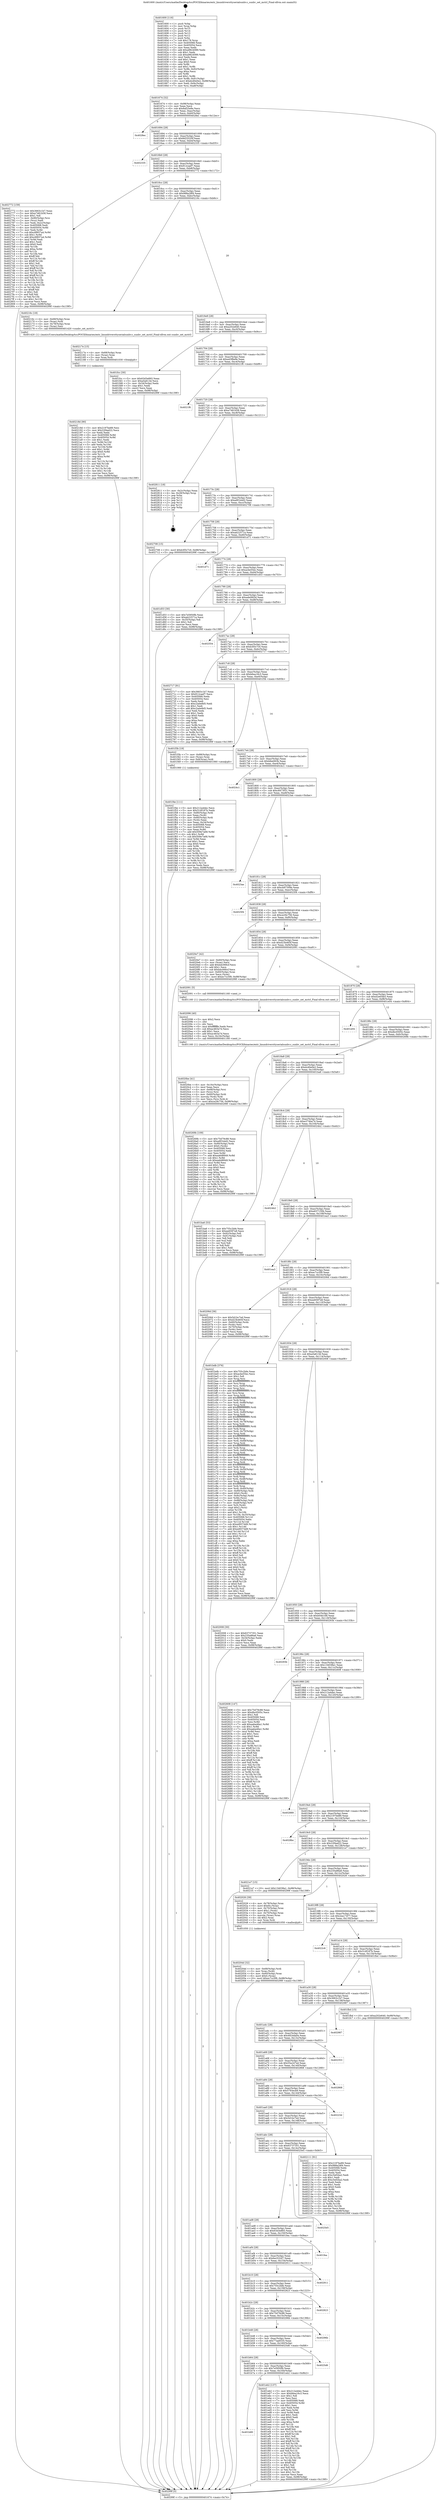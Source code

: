 digraph "0x401600" {
  label = "0x401600 (/mnt/c/Users/mathe/Desktop/tcc/POCII/binaries/extr_linuxdriversttyserialsunhv.c_sunhv_set_mctrl_Final-ollvm.out::main(0))"
  labelloc = "t"
  node[shape=record]

  Entry [label="",width=0.3,height=0.3,shape=circle,fillcolor=black,style=filled]
  "0x401674" [label="{
     0x401674 [32]\l
     | [instrs]\l
     &nbsp;&nbsp;0x401674 \<+6\>: mov -0x98(%rbp),%eax\l
     &nbsp;&nbsp;0x40167a \<+2\>: mov %eax,%ecx\l
     &nbsp;&nbsp;0x40167c \<+6\>: sub $0x8af25e8e,%ecx\l
     &nbsp;&nbsp;0x401682 \<+6\>: mov %eax,-0xac(%rbp)\l
     &nbsp;&nbsp;0x401688 \<+6\>: mov %ecx,-0xb0(%rbp)\l
     &nbsp;&nbsp;0x40168e \<+6\>: je 00000000004028ec \<main+0x12ec\>\l
  }"]
  "0x4028ec" [label="{
     0x4028ec\l
  }", style=dashed]
  "0x401694" [label="{
     0x401694 [28]\l
     | [instrs]\l
     &nbsp;&nbsp;0x401694 \<+5\>: jmp 0000000000401699 \<main+0x99\>\l
     &nbsp;&nbsp;0x401699 \<+6\>: mov -0xac(%rbp),%eax\l
     &nbsp;&nbsp;0x40169f \<+5\>: sub $0x8d25520f,%eax\l
     &nbsp;&nbsp;0x4016a4 \<+6\>: mov %eax,-0xb4(%rbp)\l
     &nbsp;&nbsp;0x4016aa \<+6\>: je 0000000000402335 \<main+0xd35\>\l
  }"]
  Exit [label="",width=0.3,height=0.3,shape=circle,fillcolor=black,style=filled,peripheries=2]
  "0x402335" [label="{
     0x402335\l
  }", style=dashed]
  "0x4016b0" [label="{
     0x4016b0 [28]\l
     | [instrs]\l
     &nbsp;&nbsp;0x4016b0 \<+5\>: jmp 00000000004016b5 \<main+0xb5\>\l
     &nbsp;&nbsp;0x4016b5 \<+6\>: mov -0xac(%rbp),%eax\l
     &nbsp;&nbsp;0x4016bb \<+5\>: sub $0x912caef7,%eax\l
     &nbsp;&nbsp;0x4016c0 \<+6\>: mov %eax,-0xb8(%rbp)\l
     &nbsp;&nbsp;0x4016c6 \<+6\>: je 0000000000402772 \<main+0x1172\>\l
  }"]
  "0x40218d" [label="{
     0x40218d [90]\l
     | [instrs]\l
     &nbsp;&nbsp;0x40218d \<+5\>: mov $0x2197be89,%esi\l
     &nbsp;&nbsp;0x402192 \<+5\>: mov $0x22f4ad22,%ecx\l
     &nbsp;&nbsp;0x402197 \<+2\>: xor %edx,%edx\l
     &nbsp;&nbsp;0x402199 \<+8\>: mov 0x405068,%r8d\l
     &nbsp;&nbsp;0x4021a1 \<+8\>: mov 0x405054,%r9d\l
     &nbsp;&nbsp;0x4021a9 \<+3\>: sub $0x1,%edx\l
     &nbsp;&nbsp;0x4021ac \<+3\>: mov %r8d,%r10d\l
     &nbsp;&nbsp;0x4021af \<+3\>: add %edx,%r10d\l
     &nbsp;&nbsp;0x4021b2 \<+4\>: imul %r10d,%r8d\l
     &nbsp;&nbsp;0x4021b6 \<+4\>: and $0x1,%r8d\l
     &nbsp;&nbsp;0x4021ba \<+4\>: cmp $0x0,%r8d\l
     &nbsp;&nbsp;0x4021be \<+4\>: sete %r11b\l
     &nbsp;&nbsp;0x4021c2 \<+4\>: cmp $0xa,%r9d\l
     &nbsp;&nbsp;0x4021c6 \<+3\>: setl %bl\l
     &nbsp;&nbsp;0x4021c9 \<+3\>: mov %r11b,%r14b\l
     &nbsp;&nbsp;0x4021cc \<+3\>: and %bl,%r14b\l
     &nbsp;&nbsp;0x4021cf \<+3\>: xor %bl,%r11b\l
     &nbsp;&nbsp;0x4021d2 \<+3\>: or %r11b,%r14b\l
     &nbsp;&nbsp;0x4021d5 \<+4\>: test $0x1,%r14b\l
     &nbsp;&nbsp;0x4021d9 \<+3\>: cmovne %ecx,%esi\l
     &nbsp;&nbsp;0x4021dc \<+6\>: mov %esi,-0x98(%rbp)\l
     &nbsp;&nbsp;0x4021e2 \<+5\>: jmp 000000000040299f \<main+0x139f\>\l
  }"]
  "0x402772" [label="{
     0x402772 [159]\l
     | [instrs]\l
     &nbsp;&nbsp;0x402772 \<+5\>: mov $0x3663c1b7,%eax\l
     &nbsp;&nbsp;0x402777 \<+5\>: mov $0xa7481b58,%ecx\l
     &nbsp;&nbsp;0x40277c \<+2\>: mov $0x1,%dl\l
     &nbsp;&nbsp;0x40277e \<+7\>: mov -0x90(%rbp),%rsi\l
     &nbsp;&nbsp;0x402785 \<+2\>: mov (%rsi),%edi\l
     &nbsp;&nbsp;0x402787 \<+3\>: mov %edi,-0x2c(%rbp)\l
     &nbsp;&nbsp;0x40278a \<+7\>: mov 0x405068,%edi\l
     &nbsp;&nbsp;0x402791 \<+8\>: mov 0x405054,%r8d\l
     &nbsp;&nbsp;0x402799 \<+3\>: mov %edi,%r9d\l
     &nbsp;&nbsp;0x40279c \<+7\>: sub $0xc6f657a4,%r9d\l
     &nbsp;&nbsp;0x4027a3 \<+4\>: sub $0x1,%r9d\l
     &nbsp;&nbsp;0x4027a7 \<+7\>: add $0xc6f657a4,%r9d\l
     &nbsp;&nbsp;0x4027ae \<+4\>: imul %r9d,%edi\l
     &nbsp;&nbsp;0x4027b2 \<+3\>: and $0x1,%edi\l
     &nbsp;&nbsp;0x4027b5 \<+3\>: cmp $0x0,%edi\l
     &nbsp;&nbsp;0x4027b8 \<+4\>: sete %r10b\l
     &nbsp;&nbsp;0x4027bc \<+4\>: cmp $0xa,%r8d\l
     &nbsp;&nbsp;0x4027c0 \<+4\>: setl %r11b\l
     &nbsp;&nbsp;0x4027c4 \<+3\>: mov %r10b,%bl\l
     &nbsp;&nbsp;0x4027c7 \<+3\>: xor $0xff,%bl\l
     &nbsp;&nbsp;0x4027ca \<+3\>: mov %r11b,%r14b\l
     &nbsp;&nbsp;0x4027cd \<+4\>: xor $0xff,%r14b\l
     &nbsp;&nbsp;0x4027d1 \<+3\>: xor $0x1,%dl\l
     &nbsp;&nbsp;0x4027d4 \<+3\>: mov %bl,%r15b\l
     &nbsp;&nbsp;0x4027d7 \<+4\>: and $0xff,%r15b\l
     &nbsp;&nbsp;0x4027db \<+3\>: and %dl,%r10b\l
     &nbsp;&nbsp;0x4027de \<+3\>: mov %r14b,%r12b\l
     &nbsp;&nbsp;0x4027e1 \<+4\>: and $0xff,%r12b\l
     &nbsp;&nbsp;0x4027e5 \<+3\>: and %dl,%r11b\l
     &nbsp;&nbsp;0x4027e8 \<+3\>: or %r10b,%r15b\l
     &nbsp;&nbsp;0x4027eb \<+3\>: or %r11b,%r12b\l
     &nbsp;&nbsp;0x4027ee \<+3\>: xor %r12b,%r15b\l
     &nbsp;&nbsp;0x4027f1 \<+3\>: or %r14b,%bl\l
     &nbsp;&nbsp;0x4027f4 \<+3\>: xor $0xff,%bl\l
     &nbsp;&nbsp;0x4027f7 \<+3\>: or $0x1,%dl\l
     &nbsp;&nbsp;0x4027fa \<+2\>: and %dl,%bl\l
     &nbsp;&nbsp;0x4027fc \<+3\>: or %bl,%r15b\l
     &nbsp;&nbsp;0x4027ff \<+4\>: test $0x1,%r15b\l
     &nbsp;&nbsp;0x402803 \<+3\>: cmovne %ecx,%eax\l
     &nbsp;&nbsp;0x402806 \<+6\>: mov %eax,-0x98(%rbp)\l
     &nbsp;&nbsp;0x40280c \<+5\>: jmp 000000000040299f \<main+0x139f\>\l
  }"]
  "0x4016cc" [label="{
     0x4016cc [28]\l
     | [instrs]\l
     &nbsp;&nbsp;0x4016cc \<+5\>: jmp 00000000004016d1 \<main+0xd1\>\l
     &nbsp;&nbsp;0x4016d1 \<+6\>: mov -0xac(%rbp),%eax\l
     &nbsp;&nbsp;0x4016d7 \<+5\>: sub $0x988a28f4,%eax\l
     &nbsp;&nbsp;0x4016dc \<+6\>: mov %eax,-0xbc(%rbp)\l
     &nbsp;&nbsp;0x4016e2 \<+6\>: je 000000000040216c \<main+0xb6c\>\l
  }"]
  "0x40217e" [label="{
     0x40217e [15]\l
     | [instrs]\l
     &nbsp;&nbsp;0x40217e \<+4\>: mov -0x68(%rbp),%rax\l
     &nbsp;&nbsp;0x402182 \<+3\>: mov (%rax),%rax\l
     &nbsp;&nbsp;0x402185 \<+3\>: mov %rax,%rdi\l
     &nbsp;&nbsp;0x402188 \<+5\>: call 0000000000401030 \<free@plt\>\l
     | [calls]\l
     &nbsp;&nbsp;0x401030 \{1\} (unknown)\l
  }"]
  "0x40216c" [label="{
     0x40216c [18]\l
     | [instrs]\l
     &nbsp;&nbsp;0x40216c \<+4\>: mov -0x68(%rbp),%rax\l
     &nbsp;&nbsp;0x402170 \<+3\>: mov (%rax),%rdi\l
     &nbsp;&nbsp;0x402173 \<+4\>: mov -0x78(%rbp),%rax\l
     &nbsp;&nbsp;0x402177 \<+2\>: mov (%rax),%esi\l
     &nbsp;&nbsp;0x402179 \<+5\>: call 0000000000401420 \<sunhv_set_mctrl\>\l
     | [calls]\l
     &nbsp;&nbsp;0x401420 \{1\} (/mnt/c/Users/mathe/Desktop/tcc/POCII/binaries/extr_linuxdriversttyserialsunhv.c_sunhv_set_mctrl_Final-ollvm.out::sunhv_set_mctrl)\l
  }"]
  "0x4016e8" [label="{
     0x4016e8 [28]\l
     | [instrs]\l
     &nbsp;&nbsp;0x4016e8 \<+5\>: jmp 00000000004016ed \<main+0xed\>\l
     &nbsp;&nbsp;0x4016ed \<+6\>: mov -0xac(%rbp),%eax\l
     &nbsp;&nbsp;0x4016f3 \<+5\>: sub $0xa202e640,%eax\l
     &nbsp;&nbsp;0x4016f8 \<+6\>: mov %eax,-0xc0(%rbp)\l
     &nbsp;&nbsp;0x4016fe \<+6\>: je 0000000000401fcc \<main+0x9cc\>\l
  }"]
  "0x4020be" [label="{
     0x4020be [41]\l
     | [instrs]\l
     &nbsp;&nbsp;0x4020be \<+6\>: mov -0x16c(%rbp),%ecx\l
     &nbsp;&nbsp;0x4020c4 \<+3\>: imul %eax,%ecx\l
     &nbsp;&nbsp;0x4020c7 \<+4\>: mov -0x68(%rbp),%rsi\l
     &nbsp;&nbsp;0x4020cb \<+3\>: mov (%rsi),%rsi\l
     &nbsp;&nbsp;0x4020ce \<+4\>: mov -0x60(%rbp),%rdi\l
     &nbsp;&nbsp;0x4020d2 \<+3\>: movslq (%rdi),%rdi\l
     &nbsp;&nbsp;0x4020d5 \<+3\>: mov %ecx,(%rsi,%rdi,4)\l
     &nbsp;&nbsp;0x4020d8 \<+10\>: movl $0xce29c756,-0x98(%rbp)\l
     &nbsp;&nbsp;0x4020e2 \<+5\>: jmp 000000000040299f \<main+0x139f\>\l
  }"]
  "0x401fcc" [label="{
     0x401fcc [30]\l
     | [instrs]\l
     &nbsp;&nbsp;0x401fcc \<+5\>: mov $0x63d3e893,%eax\l
     &nbsp;&nbsp;0x401fd1 \<+5\>: mov $0xa5a613d,%ecx\l
     &nbsp;&nbsp;0x401fd6 \<+3\>: mov -0x34(%rbp),%edx\l
     &nbsp;&nbsp;0x401fd9 \<+3\>: cmp $0x1,%edx\l
     &nbsp;&nbsp;0x401fdc \<+3\>: cmovl %ecx,%eax\l
     &nbsp;&nbsp;0x401fdf \<+6\>: mov %eax,-0x98(%rbp)\l
     &nbsp;&nbsp;0x401fe5 \<+5\>: jmp 000000000040299f \<main+0x139f\>\l
  }"]
  "0x401704" [label="{
     0x401704 [28]\l
     | [instrs]\l
     &nbsp;&nbsp;0x401704 \<+5\>: jmp 0000000000401709 \<main+0x109\>\l
     &nbsp;&nbsp;0x401709 \<+6\>: mov -0xac(%rbp),%eax\l
     &nbsp;&nbsp;0x40170f \<+5\>: sub $0xa43f8a9e,%eax\l
     &nbsp;&nbsp;0x401714 \<+6\>: mov %eax,-0xc4(%rbp)\l
     &nbsp;&nbsp;0x40171a \<+6\>: je 00000000004021f6 \<main+0xbf6\>\l
  }"]
  "0x402096" [label="{
     0x402096 [40]\l
     | [instrs]\l
     &nbsp;&nbsp;0x402096 \<+5\>: mov $0x2,%ecx\l
     &nbsp;&nbsp;0x40209b \<+1\>: cltd\l
     &nbsp;&nbsp;0x40209c \<+2\>: idiv %ecx\l
     &nbsp;&nbsp;0x40209e \<+6\>: imul $0xfffffffe,%edx,%ecx\l
     &nbsp;&nbsp;0x4020a4 \<+6\>: sub $0xac463a7d,%ecx\l
     &nbsp;&nbsp;0x4020aa \<+3\>: add $0x1,%ecx\l
     &nbsp;&nbsp;0x4020ad \<+6\>: add $0xac463a7d,%ecx\l
     &nbsp;&nbsp;0x4020b3 \<+6\>: mov %ecx,-0x16c(%rbp)\l
     &nbsp;&nbsp;0x4020b9 \<+5\>: call 0000000000401160 \<next_i\>\l
     | [calls]\l
     &nbsp;&nbsp;0x401160 \{1\} (/mnt/c/Users/mathe/Desktop/tcc/POCII/binaries/extr_linuxdriversttyserialsunhv.c_sunhv_set_mctrl_Final-ollvm.out::next_i)\l
  }"]
  "0x4021f6" [label="{
     0x4021f6\l
  }", style=dashed]
  "0x401720" [label="{
     0x401720 [28]\l
     | [instrs]\l
     &nbsp;&nbsp;0x401720 \<+5\>: jmp 0000000000401725 \<main+0x125\>\l
     &nbsp;&nbsp;0x401725 \<+6\>: mov -0xac(%rbp),%eax\l
     &nbsp;&nbsp;0x40172b \<+5\>: sub $0xa7481b58,%eax\l
     &nbsp;&nbsp;0x401730 \<+6\>: mov %eax,-0xc8(%rbp)\l
     &nbsp;&nbsp;0x401736 \<+6\>: je 0000000000402811 \<main+0x1211\>\l
  }"]
  "0x40204d" [label="{
     0x40204d [32]\l
     | [instrs]\l
     &nbsp;&nbsp;0x40204d \<+4\>: mov -0x68(%rbp),%rdi\l
     &nbsp;&nbsp;0x402051 \<+3\>: mov %rax,(%rdi)\l
     &nbsp;&nbsp;0x402054 \<+4\>: mov -0x60(%rbp),%rax\l
     &nbsp;&nbsp;0x402058 \<+6\>: movl $0x0,(%rax)\l
     &nbsp;&nbsp;0x40205e \<+10\>: movl $0xec7cc5f9,-0x98(%rbp)\l
     &nbsp;&nbsp;0x402068 \<+5\>: jmp 000000000040299f \<main+0x139f\>\l
  }"]
  "0x402811" [label="{
     0x402811 [18]\l
     | [instrs]\l
     &nbsp;&nbsp;0x402811 \<+3\>: mov -0x2c(%rbp),%eax\l
     &nbsp;&nbsp;0x402814 \<+4\>: lea -0x28(%rbp),%rsp\l
     &nbsp;&nbsp;0x402818 \<+1\>: pop %rbx\l
     &nbsp;&nbsp;0x402819 \<+2\>: pop %r12\l
     &nbsp;&nbsp;0x40281b \<+2\>: pop %r13\l
     &nbsp;&nbsp;0x40281d \<+2\>: pop %r14\l
     &nbsp;&nbsp;0x40281f \<+2\>: pop %r15\l
     &nbsp;&nbsp;0x402821 \<+1\>: pop %rbp\l
     &nbsp;&nbsp;0x402822 \<+1\>: ret\l
  }"]
  "0x40173c" [label="{
     0x40173c [28]\l
     | [instrs]\l
     &nbsp;&nbsp;0x40173c \<+5\>: jmp 0000000000401741 \<main+0x141\>\l
     &nbsp;&nbsp;0x401741 \<+6\>: mov -0xac(%rbp),%eax\l
     &nbsp;&nbsp;0x401747 \<+5\>: sub $0xa9f1b4d2,%eax\l
     &nbsp;&nbsp;0x40174c \<+6\>: mov %eax,-0xcc(%rbp)\l
     &nbsp;&nbsp;0x401752 \<+6\>: je 0000000000402708 \<main+0x1108\>\l
  }"]
  "0x401f4e" [label="{
     0x401f4e [111]\l
     | [instrs]\l
     &nbsp;&nbsp;0x401f4e \<+5\>: mov $0x212a4dec,%ecx\l
     &nbsp;&nbsp;0x401f53 \<+5\>: mov $0x31df187b,%edx\l
     &nbsp;&nbsp;0x401f58 \<+4\>: mov -0x80(%rbp),%rdi\l
     &nbsp;&nbsp;0x401f5c \<+2\>: mov %eax,(%rdi)\l
     &nbsp;&nbsp;0x401f5e \<+4\>: mov -0x80(%rbp),%rdi\l
     &nbsp;&nbsp;0x401f62 \<+2\>: mov (%rdi),%eax\l
     &nbsp;&nbsp;0x401f64 \<+3\>: mov %eax,-0x34(%rbp)\l
     &nbsp;&nbsp;0x401f67 \<+7\>: mov 0x405068,%eax\l
     &nbsp;&nbsp;0x401f6e \<+7\>: mov 0x405054,%esi\l
     &nbsp;&nbsp;0x401f75 \<+3\>: mov %eax,%r8d\l
     &nbsp;&nbsp;0x401f78 \<+7\>: add $0x509e7a68,%r8d\l
     &nbsp;&nbsp;0x401f7f \<+4\>: sub $0x1,%r8d\l
     &nbsp;&nbsp;0x401f83 \<+7\>: sub $0x509e7a68,%r8d\l
     &nbsp;&nbsp;0x401f8a \<+4\>: imul %r8d,%eax\l
     &nbsp;&nbsp;0x401f8e \<+3\>: and $0x1,%eax\l
     &nbsp;&nbsp;0x401f91 \<+3\>: cmp $0x0,%eax\l
     &nbsp;&nbsp;0x401f94 \<+4\>: sete %r9b\l
     &nbsp;&nbsp;0x401f98 \<+3\>: cmp $0xa,%esi\l
     &nbsp;&nbsp;0x401f9b \<+4\>: setl %r10b\l
     &nbsp;&nbsp;0x401f9f \<+3\>: mov %r9b,%r11b\l
     &nbsp;&nbsp;0x401fa2 \<+3\>: and %r10b,%r11b\l
     &nbsp;&nbsp;0x401fa5 \<+3\>: xor %r10b,%r9b\l
     &nbsp;&nbsp;0x401fa8 \<+3\>: or %r9b,%r11b\l
     &nbsp;&nbsp;0x401fab \<+4\>: test $0x1,%r11b\l
     &nbsp;&nbsp;0x401faf \<+3\>: cmovne %edx,%ecx\l
     &nbsp;&nbsp;0x401fb2 \<+6\>: mov %ecx,-0x98(%rbp)\l
     &nbsp;&nbsp;0x401fb8 \<+5\>: jmp 000000000040299f \<main+0x139f\>\l
  }"]
  "0x402708" [label="{
     0x402708 [15]\l
     | [instrs]\l
     &nbsp;&nbsp;0x402708 \<+10\>: movl $0xb3f3c7c0,-0x98(%rbp)\l
     &nbsp;&nbsp;0x402712 \<+5\>: jmp 000000000040299f \<main+0x139f\>\l
  }"]
  "0x401758" [label="{
     0x401758 [28]\l
     | [instrs]\l
     &nbsp;&nbsp;0x401758 \<+5\>: jmp 000000000040175d \<main+0x15d\>\l
     &nbsp;&nbsp;0x40175d \<+6\>: mov -0xac(%rbp),%eax\l
     &nbsp;&nbsp;0x401763 \<+5\>: sub $0xab22571a,%eax\l
     &nbsp;&nbsp;0x401768 \<+6\>: mov %eax,-0xd0(%rbp)\l
     &nbsp;&nbsp;0x40176e \<+6\>: je 0000000000401d71 \<main+0x771\>\l
  }"]
  "0x401b80" [label="{
     0x401b80\l
  }", style=dashed]
  "0x401d71" [label="{
     0x401d71\l
  }", style=dashed]
  "0x401774" [label="{
     0x401774 [28]\l
     | [instrs]\l
     &nbsp;&nbsp;0x401774 \<+5\>: jmp 0000000000401779 \<main+0x179\>\l
     &nbsp;&nbsp;0x401779 \<+6\>: mov -0xac(%rbp),%eax\l
     &nbsp;&nbsp;0x40177f \<+5\>: sub $0xacbe55ec,%eax\l
     &nbsp;&nbsp;0x401784 \<+6\>: mov %eax,-0xd4(%rbp)\l
     &nbsp;&nbsp;0x40178a \<+6\>: je 0000000000401d53 \<main+0x753\>\l
  }"]
  "0x401eb2" [label="{
     0x401eb2 [137]\l
     | [instrs]\l
     &nbsp;&nbsp;0x401eb2 \<+5\>: mov $0x212a4dec,%eax\l
     &nbsp;&nbsp;0x401eb7 \<+5\>: mov $0xb6ea16c3,%ecx\l
     &nbsp;&nbsp;0x401ebc \<+2\>: mov $0x1,%dl\l
     &nbsp;&nbsp;0x401ebe \<+2\>: xor %esi,%esi\l
     &nbsp;&nbsp;0x401ec0 \<+7\>: mov 0x405068,%edi\l
     &nbsp;&nbsp;0x401ec7 \<+8\>: mov 0x405054,%r8d\l
     &nbsp;&nbsp;0x401ecf \<+3\>: sub $0x1,%esi\l
     &nbsp;&nbsp;0x401ed2 \<+3\>: mov %edi,%r9d\l
     &nbsp;&nbsp;0x401ed5 \<+3\>: add %esi,%r9d\l
     &nbsp;&nbsp;0x401ed8 \<+4\>: imul %r9d,%edi\l
     &nbsp;&nbsp;0x401edc \<+3\>: and $0x1,%edi\l
     &nbsp;&nbsp;0x401edf \<+3\>: cmp $0x0,%edi\l
     &nbsp;&nbsp;0x401ee2 \<+4\>: sete %r10b\l
     &nbsp;&nbsp;0x401ee6 \<+4\>: cmp $0xa,%r8d\l
     &nbsp;&nbsp;0x401eea \<+4\>: setl %r11b\l
     &nbsp;&nbsp;0x401eee \<+3\>: mov %r10b,%bl\l
     &nbsp;&nbsp;0x401ef1 \<+3\>: xor $0xff,%bl\l
     &nbsp;&nbsp;0x401ef4 \<+3\>: mov %r11b,%r14b\l
     &nbsp;&nbsp;0x401ef7 \<+4\>: xor $0xff,%r14b\l
     &nbsp;&nbsp;0x401efb \<+3\>: xor $0x1,%dl\l
     &nbsp;&nbsp;0x401efe \<+3\>: mov %bl,%r15b\l
     &nbsp;&nbsp;0x401f01 \<+4\>: and $0xff,%r15b\l
     &nbsp;&nbsp;0x401f05 \<+3\>: and %dl,%r10b\l
     &nbsp;&nbsp;0x401f08 \<+3\>: mov %r14b,%r12b\l
     &nbsp;&nbsp;0x401f0b \<+4\>: and $0xff,%r12b\l
     &nbsp;&nbsp;0x401f0f \<+3\>: and %dl,%r11b\l
     &nbsp;&nbsp;0x401f12 \<+3\>: or %r10b,%r15b\l
     &nbsp;&nbsp;0x401f15 \<+3\>: or %r11b,%r12b\l
     &nbsp;&nbsp;0x401f18 \<+3\>: xor %r12b,%r15b\l
     &nbsp;&nbsp;0x401f1b \<+3\>: or %r14b,%bl\l
     &nbsp;&nbsp;0x401f1e \<+3\>: xor $0xff,%bl\l
     &nbsp;&nbsp;0x401f21 \<+3\>: or $0x1,%dl\l
     &nbsp;&nbsp;0x401f24 \<+2\>: and %dl,%bl\l
     &nbsp;&nbsp;0x401f26 \<+3\>: or %bl,%r15b\l
     &nbsp;&nbsp;0x401f29 \<+4\>: test $0x1,%r15b\l
     &nbsp;&nbsp;0x401f2d \<+3\>: cmovne %ecx,%eax\l
     &nbsp;&nbsp;0x401f30 \<+6\>: mov %eax,-0x98(%rbp)\l
     &nbsp;&nbsp;0x401f36 \<+5\>: jmp 000000000040299f \<main+0x139f\>\l
  }"]
  "0x401d53" [label="{
     0x401d53 [30]\l
     | [instrs]\l
     &nbsp;&nbsp;0x401d53 \<+5\>: mov $0x7e5950fb,%eax\l
     &nbsp;&nbsp;0x401d58 \<+5\>: mov $0xab22571a,%ecx\l
     &nbsp;&nbsp;0x401d5d \<+3\>: mov -0x35(%rbp),%dl\l
     &nbsp;&nbsp;0x401d60 \<+3\>: test $0x1,%dl\l
     &nbsp;&nbsp;0x401d63 \<+3\>: cmovne %ecx,%eax\l
     &nbsp;&nbsp;0x401d66 \<+6\>: mov %eax,-0x98(%rbp)\l
     &nbsp;&nbsp;0x401d6c \<+5\>: jmp 000000000040299f \<main+0x139f\>\l
  }"]
  "0x401790" [label="{
     0x401790 [28]\l
     | [instrs]\l
     &nbsp;&nbsp;0x401790 \<+5\>: jmp 0000000000401795 \<main+0x195\>\l
     &nbsp;&nbsp;0x401795 \<+6\>: mov -0xac(%rbp),%eax\l
     &nbsp;&nbsp;0x40179b \<+5\>: sub $0xade0fd3d,%eax\l
     &nbsp;&nbsp;0x4017a0 \<+6\>: mov %eax,-0xd8(%rbp)\l
     &nbsp;&nbsp;0x4017a6 \<+6\>: je 0000000000402554 \<main+0xf54\>\l
  }"]
  "0x401b64" [label="{
     0x401b64 [28]\l
     | [instrs]\l
     &nbsp;&nbsp;0x401b64 \<+5\>: jmp 0000000000401b69 \<main+0x569\>\l
     &nbsp;&nbsp;0x401b69 \<+6\>: mov -0xac(%rbp),%eax\l
     &nbsp;&nbsp;0x401b6f \<+5\>: sub $0x7e5950fb,%eax\l
     &nbsp;&nbsp;0x401b74 \<+6\>: mov %eax,-0x164(%rbp)\l
     &nbsp;&nbsp;0x401b7a \<+6\>: je 0000000000401eb2 \<main+0x8b2\>\l
  }"]
  "0x402554" [label="{
     0x402554\l
  }", style=dashed]
  "0x4017ac" [label="{
     0x4017ac [28]\l
     | [instrs]\l
     &nbsp;&nbsp;0x4017ac \<+5\>: jmp 00000000004017b1 \<main+0x1b1\>\l
     &nbsp;&nbsp;0x4017b1 \<+6\>: mov -0xac(%rbp),%eax\l
     &nbsp;&nbsp;0x4017b7 \<+5\>: sub $0xb3f3c7c0,%eax\l
     &nbsp;&nbsp;0x4017bc \<+6\>: mov %eax,-0xdc(%rbp)\l
     &nbsp;&nbsp;0x4017c2 \<+6\>: je 0000000000402717 \<main+0x1117\>\l
  }"]
  "0x4025d6" [label="{
     0x4025d6\l
  }", style=dashed]
  "0x402717" [label="{
     0x402717 [91]\l
     | [instrs]\l
     &nbsp;&nbsp;0x402717 \<+5\>: mov $0x3663c1b7,%eax\l
     &nbsp;&nbsp;0x40271c \<+5\>: mov $0x912caef7,%ecx\l
     &nbsp;&nbsp;0x402721 \<+7\>: mov 0x405068,%edx\l
     &nbsp;&nbsp;0x402728 \<+7\>: mov 0x405054,%esi\l
     &nbsp;&nbsp;0x40272f \<+2\>: mov %edx,%edi\l
     &nbsp;&nbsp;0x402731 \<+6\>: sub $0xc2ade8d5,%edi\l
     &nbsp;&nbsp;0x402737 \<+3\>: sub $0x1,%edi\l
     &nbsp;&nbsp;0x40273a \<+6\>: add $0xc2ade8d5,%edi\l
     &nbsp;&nbsp;0x402740 \<+3\>: imul %edi,%edx\l
     &nbsp;&nbsp;0x402743 \<+3\>: and $0x1,%edx\l
     &nbsp;&nbsp;0x402746 \<+3\>: cmp $0x0,%edx\l
     &nbsp;&nbsp;0x402749 \<+4\>: sete %r8b\l
     &nbsp;&nbsp;0x40274d \<+3\>: cmp $0xa,%esi\l
     &nbsp;&nbsp;0x402750 \<+4\>: setl %r9b\l
     &nbsp;&nbsp;0x402754 \<+3\>: mov %r8b,%r10b\l
     &nbsp;&nbsp;0x402757 \<+3\>: and %r9b,%r10b\l
     &nbsp;&nbsp;0x40275a \<+3\>: xor %r9b,%r8b\l
     &nbsp;&nbsp;0x40275d \<+3\>: or %r8b,%r10b\l
     &nbsp;&nbsp;0x402760 \<+4\>: test $0x1,%r10b\l
     &nbsp;&nbsp;0x402764 \<+3\>: cmovne %ecx,%eax\l
     &nbsp;&nbsp;0x402767 \<+6\>: mov %eax,-0x98(%rbp)\l
     &nbsp;&nbsp;0x40276d \<+5\>: jmp 000000000040299f \<main+0x139f\>\l
  }"]
  "0x4017c8" [label="{
     0x4017c8 [28]\l
     | [instrs]\l
     &nbsp;&nbsp;0x4017c8 \<+5\>: jmp 00000000004017cd \<main+0x1cd\>\l
     &nbsp;&nbsp;0x4017cd \<+6\>: mov -0xac(%rbp),%eax\l
     &nbsp;&nbsp;0x4017d3 \<+5\>: sub $0xb6ea16c3,%eax\l
     &nbsp;&nbsp;0x4017d8 \<+6\>: mov %eax,-0xe0(%rbp)\l
     &nbsp;&nbsp;0x4017de \<+6\>: je 0000000000401f3b \<main+0x93b\>\l
  }"]
  "0x401b48" [label="{
     0x401b48 [28]\l
     | [instrs]\l
     &nbsp;&nbsp;0x401b48 \<+5\>: jmp 0000000000401b4d \<main+0x54d\>\l
     &nbsp;&nbsp;0x401b4d \<+6\>: mov -0xac(%rbp),%eax\l
     &nbsp;&nbsp;0x401b53 \<+5\>: sub $0x77aa6535,%eax\l
     &nbsp;&nbsp;0x401b58 \<+6\>: mov %eax,-0x160(%rbp)\l
     &nbsp;&nbsp;0x401b5e \<+6\>: je 00000000004025d6 \<main+0xfd6\>\l
  }"]
  "0x401f3b" [label="{
     0x401f3b [19]\l
     | [instrs]\l
     &nbsp;&nbsp;0x401f3b \<+7\>: mov -0x88(%rbp),%rax\l
     &nbsp;&nbsp;0x401f42 \<+3\>: mov (%rax),%rax\l
     &nbsp;&nbsp;0x401f45 \<+4\>: mov 0x8(%rax),%rdi\l
     &nbsp;&nbsp;0x401f49 \<+5\>: call 0000000000401060 \<atoi@plt\>\l
     | [calls]\l
     &nbsp;&nbsp;0x401060 \{1\} (unknown)\l
  }"]
  "0x4017e4" [label="{
     0x4017e4 [28]\l
     | [instrs]\l
     &nbsp;&nbsp;0x4017e4 \<+5\>: jmp 00000000004017e9 \<main+0x1e9\>\l
     &nbsp;&nbsp;0x4017e9 \<+6\>: mov -0xac(%rbp),%eax\l
     &nbsp;&nbsp;0x4017ef \<+5\>: sub $0xbfee063b,%eax\l
     &nbsp;&nbsp;0x4017f4 \<+6\>: mov %eax,-0xe4(%rbp)\l
     &nbsp;&nbsp;0x4017fa \<+6\>: je 00000000004024c1 \<main+0xec1\>\l
  }"]
  "0x40296b" [label="{
     0x40296b\l
  }", style=dashed]
  "0x4024c1" [label="{
     0x4024c1\l
  }", style=dashed]
  "0x401800" [label="{
     0x401800 [28]\l
     | [instrs]\l
     &nbsp;&nbsp;0x401800 \<+5\>: jmp 0000000000401805 \<main+0x205\>\l
     &nbsp;&nbsp;0x401805 \<+6\>: mov -0xac(%rbp),%eax\l
     &nbsp;&nbsp;0x40180b \<+5\>: sub $0xc8473f31,%eax\l
     &nbsp;&nbsp;0x401810 \<+6\>: mov %eax,-0xe8(%rbp)\l
     &nbsp;&nbsp;0x401816 \<+6\>: je 00000000004023ae \<main+0xdae\>\l
  }"]
  "0x401b2c" [label="{
     0x401b2c [28]\l
     | [instrs]\l
     &nbsp;&nbsp;0x401b2c \<+5\>: jmp 0000000000401b31 \<main+0x531\>\l
     &nbsp;&nbsp;0x401b31 \<+6\>: mov -0xac(%rbp),%eax\l
     &nbsp;&nbsp;0x401b37 \<+5\>: sub $0x75d79c88,%eax\l
     &nbsp;&nbsp;0x401b3c \<+6\>: mov %eax,-0x15c(%rbp)\l
     &nbsp;&nbsp;0x401b42 \<+6\>: je 000000000040296b \<main+0x136b\>\l
  }"]
  "0x4023ae" [label="{
     0x4023ae\l
  }", style=dashed]
  "0x40181c" [label="{
     0x40181c [28]\l
     | [instrs]\l
     &nbsp;&nbsp;0x40181c \<+5\>: jmp 0000000000401821 \<main+0x221\>\l
     &nbsp;&nbsp;0x401821 \<+6\>: mov -0xac(%rbp),%eax\l
     &nbsp;&nbsp;0x401827 \<+5\>: sub $0xcb97309e,%eax\l
     &nbsp;&nbsp;0x40182c \<+6\>: mov %eax,-0xec(%rbp)\l
     &nbsp;&nbsp;0x401832 \<+6\>: je 00000000004025f4 \<main+0xff4\>\l
  }"]
  "0x402823" [label="{
     0x402823\l
  }", style=dashed]
  "0x4025f4" [label="{
     0x4025f4\l
  }", style=dashed]
  "0x401838" [label="{
     0x401838 [28]\l
     | [instrs]\l
     &nbsp;&nbsp;0x401838 \<+5\>: jmp 000000000040183d \<main+0x23d\>\l
     &nbsp;&nbsp;0x40183d \<+6\>: mov -0xac(%rbp),%eax\l
     &nbsp;&nbsp;0x401843 \<+5\>: sub $0xce29c756,%eax\l
     &nbsp;&nbsp;0x401848 \<+6\>: mov %eax,-0xf0(%rbp)\l
     &nbsp;&nbsp;0x40184e \<+6\>: je 00000000004020e7 \<main+0xae7\>\l
  }"]
  "0x401b10" [label="{
     0x401b10 [28]\l
     | [instrs]\l
     &nbsp;&nbsp;0x401b10 \<+5\>: jmp 0000000000401b15 \<main+0x515\>\l
     &nbsp;&nbsp;0x401b15 \<+6\>: mov -0xac(%rbp),%eax\l
     &nbsp;&nbsp;0x401b1b \<+5\>: sub $0x755c2bfe,%eax\l
     &nbsp;&nbsp;0x401b20 \<+6\>: mov %eax,-0x158(%rbp)\l
     &nbsp;&nbsp;0x401b26 \<+6\>: je 0000000000402823 \<main+0x1223\>\l
  }"]
  "0x4020e7" [label="{
     0x4020e7 [42]\l
     | [instrs]\l
     &nbsp;&nbsp;0x4020e7 \<+4\>: mov -0x60(%rbp),%rax\l
     &nbsp;&nbsp;0x4020eb \<+2\>: mov (%rax),%ecx\l
     &nbsp;&nbsp;0x4020ed \<+6\>: add $0xbdc066cf,%ecx\l
     &nbsp;&nbsp;0x4020f3 \<+3\>: add $0x1,%ecx\l
     &nbsp;&nbsp;0x4020f6 \<+6\>: sub $0xbdc066cf,%ecx\l
     &nbsp;&nbsp;0x4020fc \<+4\>: mov -0x60(%rbp),%rax\l
     &nbsp;&nbsp;0x402100 \<+2\>: mov %ecx,(%rax)\l
     &nbsp;&nbsp;0x402102 \<+10\>: movl $0xec7cc5f9,-0x98(%rbp)\l
     &nbsp;&nbsp;0x40210c \<+5\>: jmp 000000000040299f \<main+0x139f\>\l
  }"]
  "0x401854" [label="{
     0x401854 [28]\l
     | [instrs]\l
     &nbsp;&nbsp;0x401854 \<+5\>: jmp 0000000000401859 \<main+0x259\>\l
     &nbsp;&nbsp;0x401859 \<+6\>: mov -0xac(%rbp),%eax\l
     &nbsp;&nbsp;0x40185f \<+5\>: sub $0xd23b465f,%eax\l
     &nbsp;&nbsp;0x401864 \<+6\>: mov %eax,-0xf4(%rbp)\l
     &nbsp;&nbsp;0x40186a \<+6\>: je 0000000000402091 \<main+0xa91\>\l
  }"]
  "0x402911" [label="{
     0x402911\l
  }", style=dashed]
  "0x402091" [label="{
     0x402091 [5]\l
     | [instrs]\l
     &nbsp;&nbsp;0x402091 \<+5\>: call 0000000000401160 \<next_i\>\l
     | [calls]\l
     &nbsp;&nbsp;0x401160 \{1\} (/mnt/c/Users/mathe/Desktop/tcc/POCII/binaries/extr_linuxdriversttyserialsunhv.c_sunhv_set_mctrl_Final-ollvm.out::next_i)\l
  }"]
  "0x401870" [label="{
     0x401870 [28]\l
     | [instrs]\l
     &nbsp;&nbsp;0x401870 \<+5\>: jmp 0000000000401875 \<main+0x275\>\l
     &nbsp;&nbsp;0x401875 \<+6\>: mov -0xac(%rbp),%eax\l
     &nbsp;&nbsp;0x40187b \<+5\>: sub $0xd2e65fe5,%eax\l
     &nbsp;&nbsp;0x401880 \<+6\>: mov %eax,-0xf8(%rbp)\l
     &nbsp;&nbsp;0x401886 \<+6\>: je 0000000000401e04 \<main+0x804\>\l
  }"]
  "0x401af4" [label="{
     0x401af4 [28]\l
     | [instrs]\l
     &nbsp;&nbsp;0x401af4 \<+5\>: jmp 0000000000401af9 \<main+0x4f9\>\l
     &nbsp;&nbsp;0x401af9 \<+6\>: mov -0xac(%rbp),%eax\l
     &nbsp;&nbsp;0x401aff \<+5\>: sub $0x6ec532d7,%eax\l
     &nbsp;&nbsp;0x401b04 \<+6\>: mov %eax,-0x154(%rbp)\l
     &nbsp;&nbsp;0x401b0a \<+6\>: je 0000000000402911 \<main+0x1311\>\l
  }"]
  "0x401e04" [label="{
     0x401e04\l
  }", style=dashed]
  "0x40188c" [label="{
     0x40188c [28]\l
     | [instrs]\l
     &nbsp;&nbsp;0x40188c \<+5\>: jmp 0000000000401891 \<main+0x291\>\l
     &nbsp;&nbsp;0x401891 \<+6\>: mov -0xac(%rbp),%eax\l
     &nbsp;&nbsp;0x401897 \<+5\>: sub $0xdbc0505c,%eax\l
     &nbsp;&nbsp;0x40189c \<+6\>: mov %eax,-0xfc(%rbp)\l
     &nbsp;&nbsp;0x4018a2 \<+6\>: je 000000000040269b \<main+0x109b\>\l
  }"]
  "0x401fea" [label="{
     0x401fea\l
  }", style=dashed]
  "0x40269b" [label="{
     0x40269b [109]\l
     | [instrs]\l
     &nbsp;&nbsp;0x40269b \<+5\>: mov $0x75d79c88,%eax\l
     &nbsp;&nbsp;0x4026a0 \<+5\>: mov $0xa9f1b4d2,%ecx\l
     &nbsp;&nbsp;0x4026a5 \<+7\>: mov -0x90(%rbp),%rdx\l
     &nbsp;&nbsp;0x4026ac \<+6\>: movl $0x0,(%rdx)\l
     &nbsp;&nbsp;0x4026b2 \<+7\>: mov 0x405068,%esi\l
     &nbsp;&nbsp;0x4026b9 \<+7\>: mov 0x405054,%edi\l
     &nbsp;&nbsp;0x4026c0 \<+3\>: mov %esi,%r8d\l
     &nbsp;&nbsp;0x4026c3 \<+7\>: add $0xea6d8949,%r8d\l
     &nbsp;&nbsp;0x4026ca \<+4\>: sub $0x1,%r8d\l
     &nbsp;&nbsp;0x4026ce \<+7\>: sub $0xea6d8949,%r8d\l
     &nbsp;&nbsp;0x4026d5 \<+4\>: imul %r8d,%esi\l
     &nbsp;&nbsp;0x4026d9 \<+3\>: and $0x1,%esi\l
     &nbsp;&nbsp;0x4026dc \<+3\>: cmp $0x0,%esi\l
     &nbsp;&nbsp;0x4026df \<+4\>: sete %r9b\l
     &nbsp;&nbsp;0x4026e3 \<+3\>: cmp $0xa,%edi\l
     &nbsp;&nbsp;0x4026e6 \<+4\>: setl %r10b\l
     &nbsp;&nbsp;0x4026ea \<+3\>: mov %r9b,%r11b\l
     &nbsp;&nbsp;0x4026ed \<+3\>: and %r10b,%r11b\l
     &nbsp;&nbsp;0x4026f0 \<+3\>: xor %r10b,%r9b\l
     &nbsp;&nbsp;0x4026f3 \<+3\>: or %r9b,%r11b\l
     &nbsp;&nbsp;0x4026f6 \<+4\>: test $0x1,%r11b\l
     &nbsp;&nbsp;0x4026fa \<+3\>: cmovne %ecx,%eax\l
     &nbsp;&nbsp;0x4026fd \<+6\>: mov %eax,-0x98(%rbp)\l
     &nbsp;&nbsp;0x402703 \<+5\>: jmp 000000000040299f \<main+0x139f\>\l
  }"]
  "0x4018a8" [label="{
     0x4018a8 [28]\l
     | [instrs]\l
     &nbsp;&nbsp;0x4018a8 \<+5\>: jmp 00000000004018ad \<main+0x2ad\>\l
     &nbsp;&nbsp;0x4018ad \<+6\>: mov -0xac(%rbp),%eax\l
     &nbsp;&nbsp;0x4018b3 \<+5\>: sub $0xdcd0e0e2,%eax\l
     &nbsp;&nbsp;0x4018b8 \<+6\>: mov %eax,-0x100(%rbp)\l
     &nbsp;&nbsp;0x4018be \<+6\>: je 0000000000401ba6 \<main+0x5a6\>\l
  }"]
  "0x401ad8" [label="{
     0x401ad8 [28]\l
     | [instrs]\l
     &nbsp;&nbsp;0x401ad8 \<+5\>: jmp 0000000000401add \<main+0x4dd\>\l
     &nbsp;&nbsp;0x401add \<+6\>: mov -0xac(%rbp),%eax\l
     &nbsp;&nbsp;0x401ae3 \<+5\>: sub $0x63d3e893,%eax\l
     &nbsp;&nbsp;0x401ae8 \<+6\>: mov %eax,-0x150(%rbp)\l
     &nbsp;&nbsp;0x401aee \<+6\>: je 0000000000401fea \<main+0x9ea\>\l
  }"]
  "0x401ba6" [label="{
     0x401ba6 [53]\l
     | [instrs]\l
     &nbsp;&nbsp;0x401ba6 \<+5\>: mov $0x755c2bfe,%eax\l
     &nbsp;&nbsp;0x401bab \<+5\>: mov $0xee6597e8,%ecx\l
     &nbsp;&nbsp;0x401bb0 \<+6\>: mov -0x92(%rbp),%dl\l
     &nbsp;&nbsp;0x401bb6 \<+7\>: mov -0x91(%rbp),%sil\l
     &nbsp;&nbsp;0x401bbd \<+3\>: mov %dl,%dil\l
     &nbsp;&nbsp;0x401bc0 \<+3\>: and %sil,%dil\l
     &nbsp;&nbsp;0x401bc3 \<+3\>: xor %sil,%dl\l
     &nbsp;&nbsp;0x401bc6 \<+3\>: or %dl,%dil\l
     &nbsp;&nbsp;0x401bc9 \<+4\>: test $0x1,%dil\l
     &nbsp;&nbsp;0x401bcd \<+3\>: cmovne %ecx,%eax\l
     &nbsp;&nbsp;0x401bd0 \<+6\>: mov %eax,-0x98(%rbp)\l
     &nbsp;&nbsp;0x401bd6 \<+5\>: jmp 000000000040299f \<main+0x139f\>\l
  }"]
  "0x4018c4" [label="{
     0x4018c4 [28]\l
     | [instrs]\l
     &nbsp;&nbsp;0x4018c4 \<+5\>: jmp 00000000004018c9 \<main+0x2c9\>\l
     &nbsp;&nbsp;0x4018c9 \<+6\>: mov -0xac(%rbp),%eax\l
     &nbsp;&nbsp;0x4018cf \<+5\>: sub $0xe374ba74,%eax\l
     &nbsp;&nbsp;0x4018d4 \<+6\>: mov %eax,-0x104(%rbp)\l
     &nbsp;&nbsp;0x4018da \<+6\>: je 00000000004024b2 \<main+0xeb2\>\l
  }"]
  "0x40299f" [label="{
     0x40299f [5]\l
     | [instrs]\l
     &nbsp;&nbsp;0x40299f \<+5\>: jmp 0000000000401674 \<main+0x74\>\l
  }"]
  "0x401600" [label="{
     0x401600 [116]\l
     | [instrs]\l
     &nbsp;&nbsp;0x401600 \<+1\>: push %rbp\l
     &nbsp;&nbsp;0x401601 \<+3\>: mov %rsp,%rbp\l
     &nbsp;&nbsp;0x401604 \<+2\>: push %r15\l
     &nbsp;&nbsp;0x401606 \<+2\>: push %r14\l
     &nbsp;&nbsp;0x401608 \<+2\>: push %r13\l
     &nbsp;&nbsp;0x40160a \<+2\>: push %r12\l
     &nbsp;&nbsp;0x40160c \<+1\>: push %rbx\l
     &nbsp;&nbsp;0x40160d \<+7\>: sub $0x178,%rsp\l
     &nbsp;&nbsp;0x401614 \<+7\>: mov 0x405068,%eax\l
     &nbsp;&nbsp;0x40161b \<+7\>: mov 0x405054,%ecx\l
     &nbsp;&nbsp;0x401622 \<+2\>: mov %eax,%edx\l
     &nbsp;&nbsp;0x401624 \<+6\>: add $0xa9824089,%edx\l
     &nbsp;&nbsp;0x40162a \<+3\>: sub $0x1,%edx\l
     &nbsp;&nbsp;0x40162d \<+6\>: sub $0xa9824089,%edx\l
     &nbsp;&nbsp;0x401633 \<+3\>: imul %edx,%eax\l
     &nbsp;&nbsp;0x401636 \<+3\>: and $0x1,%eax\l
     &nbsp;&nbsp;0x401639 \<+3\>: cmp $0x0,%eax\l
     &nbsp;&nbsp;0x40163c \<+4\>: sete %r8b\l
     &nbsp;&nbsp;0x401640 \<+4\>: and $0x1,%r8b\l
     &nbsp;&nbsp;0x401644 \<+7\>: mov %r8b,-0x92(%rbp)\l
     &nbsp;&nbsp;0x40164b \<+3\>: cmp $0xa,%ecx\l
     &nbsp;&nbsp;0x40164e \<+4\>: setl %r8b\l
     &nbsp;&nbsp;0x401652 \<+4\>: and $0x1,%r8b\l
     &nbsp;&nbsp;0x401656 \<+7\>: mov %r8b,-0x91(%rbp)\l
     &nbsp;&nbsp;0x40165d \<+10\>: movl $0xdcd0e0e2,-0x98(%rbp)\l
     &nbsp;&nbsp;0x401667 \<+6\>: mov %edi,-0x9c(%rbp)\l
     &nbsp;&nbsp;0x40166d \<+7\>: mov %rsi,-0xa8(%rbp)\l
  }"]
  "0x4025e5" [label="{
     0x4025e5\l
  }", style=dashed]
  "0x4024b2" [label="{
     0x4024b2\l
  }", style=dashed]
  "0x4018e0" [label="{
     0x4018e0 [28]\l
     | [instrs]\l
     &nbsp;&nbsp;0x4018e0 \<+5\>: jmp 00000000004018e5 \<main+0x2e5\>\l
     &nbsp;&nbsp;0x4018e5 \<+6\>: mov -0xac(%rbp),%eax\l
     &nbsp;&nbsp;0x4018eb \<+5\>: sub $0xe637150b,%eax\l
     &nbsp;&nbsp;0x4018f0 \<+6\>: mov %eax,-0x108(%rbp)\l
     &nbsp;&nbsp;0x4018f6 \<+6\>: je 0000000000401ea3 \<main+0x8a3\>\l
  }"]
  "0x401abc" [label="{
     0x401abc [28]\l
     | [instrs]\l
     &nbsp;&nbsp;0x401abc \<+5\>: jmp 0000000000401ac1 \<main+0x4c1\>\l
     &nbsp;&nbsp;0x401ac1 \<+6\>: mov -0xac(%rbp),%eax\l
     &nbsp;&nbsp;0x401ac7 \<+5\>: sub $0x63737351,%eax\l
     &nbsp;&nbsp;0x401acc \<+6\>: mov %eax,-0x14c(%rbp)\l
     &nbsp;&nbsp;0x401ad2 \<+6\>: je 00000000004025e5 \<main+0xfe5\>\l
  }"]
  "0x401ea3" [label="{
     0x401ea3\l
  }", style=dashed]
  "0x4018fc" [label="{
     0x4018fc [28]\l
     | [instrs]\l
     &nbsp;&nbsp;0x4018fc \<+5\>: jmp 0000000000401901 \<main+0x301\>\l
     &nbsp;&nbsp;0x401901 \<+6\>: mov -0xac(%rbp),%eax\l
     &nbsp;&nbsp;0x401907 \<+5\>: sub $0xec7cc5f9,%eax\l
     &nbsp;&nbsp;0x40190c \<+6\>: mov %eax,-0x10c(%rbp)\l
     &nbsp;&nbsp;0x401912 \<+6\>: je 000000000040206d \<main+0xa6d\>\l
  }"]
  "0x402111" [label="{
     0x402111 [91]\l
     | [instrs]\l
     &nbsp;&nbsp;0x402111 \<+5\>: mov $0x2197be89,%eax\l
     &nbsp;&nbsp;0x402116 \<+5\>: mov $0x988a28f4,%ecx\l
     &nbsp;&nbsp;0x40211b \<+7\>: mov 0x405068,%edx\l
     &nbsp;&nbsp;0x402122 \<+7\>: mov 0x405054,%esi\l
     &nbsp;&nbsp;0x402129 \<+2\>: mov %edx,%edi\l
     &nbsp;&nbsp;0x40212b \<+6\>: sub $0xc5ef2ba2,%edi\l
     &nbsp;&nbsp;0x402131 \<+3\>: sub $0x1,%edi\l
     &nbsp;&nbsp;0x402134 \<+6\>: add $0xc5ef2ba2,%edi\l
     &nbsp;&nbsp;0x40213a \<+3\>: imul %edi,%edx\l
     &nbsp;&nbsp;0x40213d \<+3\>: and $0x1,%edx\l
     &nbsp;&nbsp;0x402140 \<+3\>: cmp $0x0,%edx\l
     &nbsp;&nbsp;0x402143 \<+4\>: sete %r8b\l
     &nbsp;&nbsp;0x402147 \<+3\>: cmp $0xa,%esi\l
     &nbsp;&nbsp;0x40214a \<+4\>: setl %r9b\l
     &nbsp;&nbsp;0x40214e \<+3\>: mov %r8b,%r10b\l
     &nbsp;&nbsp;0x402151 \<+3\>: and %r9b,%r10b\l
     &nbsp;&nbsp;0x402154 \<+3\>: xor %r9b,%r8b\l
     &nbsp;&nbsp;0x402157 \<+3\>: or %r8b,%r10b\l
     &nbsp;&nbsp;0x40215a \<+4\>: test $0x1,%r10b\l
     &nbsp;&nbsp;0x40215e \<+3\>: cmovne %ecx,%eax\l
     &nbsp;&nbsp;0x402161 \<+6\>: mov %eax,-0x98(%rbp)\l
     &nbsp;&nbsp;0x402167 \<+5\>: jmp 000000000040299f \<main+0x139f\>\l
  }"]
  "0x40206d" [label="{
     0x40206d [36]\l
     | [instrs]\l
     &nbsp;&nbsp;0x40206d \<+5\>: mov $0x5d1bc7ed,%eax\l
     &nbsp;&nbsp;0x402072 \<+5\>: mov $0xd23b465f,%ecx\l
     &nbsp;&nbsp;0x402077 \<+4\>: mov -0x60(%rbp),%rdx\l
     &nbsp;&nbsp;0x40207b \<+2\>: mov (%rdx),%esi\l
     &nbsp;&nbsp;0x40207d \<+4\>: mov -0x70(%rbp),%rdx\l
     &nbsp;&nbsp;0x402081 \<+2\>: cmp (%rdx),%esi\l
     &nbsp;&nbsp;0x402083 \<+3\>: cmovl %ecx,%eax\l
     &nbsp;&nbsp;0x402086 \<+6\>: mov %eax,-0x98(%rbp)\l
     &nbsp;&nbsp;0x40208c \<+5\>: jmp 000000000040299f \<main+0x139f\>\l
  }"]
  "0x401918" [label="{
     0x401918 [28]\l
     | [instrs]\l
     &nbsp;&nbsp;0x401918 \<+5\>: jmp 000000000040191d \<main+0x31d\>\l
     &nbsp;&nbsp;0x40191d \<+6\>: mov -0xac(%rbp),%eax\l
     &nbsp;&nbsp;0x401923 \<+5\>: sub $0xee6597e8,%eax\l
     &nbsp;&nbsp;0x401928 \<+6\>: mov %eax,-0x110(%rbp)\l
     &nbsp;&nbsp;0x40192e \<+6\>: je 0000000000401bdb \<main+0x5db\>\l
  }"]
  "0x401aa0" [label="{
     0x401aa0 [28]\l
     | [instrs]\l
     &nbsp;&nbsp;0x401aa0 \<+5\>: jmp 0000000000401aa5 \<main+0x4a5\>\l
     &nbsp;&nbsp;0x401aa5 \<+6\>: mov -0xac(%rbp),%eax\l
     &nbsp;&nbsp;0x401aab \<+5\>: sub $0x5d1bc7ed,%eax\l
     &nbsp;&nbsp;0x401ab0 \<+6\>: mov %eax,-0x148(%rbp)\l
     &nbsp;&nbsp;0x401ab6 \<+6\>: je 0000000000402111 \<main+0xb11\>\l
  }"]
  "0x401bdb" [label="{
     0x401bdb [376]\l
     | [instrs]\l
     &nbsp;&nbsp;0x401bdb \<+5\>: mov $0x755c2bfe,%eax\l
     &nbsp;&nbsp;0x401be0 \<+5\>: mov $0xacbe55ec,%ecx\l
     &nbsp;&nbsp;0x401be5 \<+2\>: mov $0x1,%dl\l
     &nbsp;&nbsp;0x401be7 \<+3\>: mov %rsp,%rsi\l
     &nbsp;&nbsp;0x401bea \<+4\>: add $0xfffffffffffffff0,%rsi\l
     &nbsp;&nbsp;0x401bee \<+3\>: mov %rsi,%rsp\l
     &nbsp;&nbsp;0x401bf1 \<+7\>: mov %rsi,-0x90(%rbp)\l
     &nbsp;&nbsp;0x401bf8 \<+3\>: mov %rsp,%rsi\l
     &nbsp;&nbsp;0x401bfb \<+4\>: add $0xfffffffffffffff0,%rsi\l
     &nbsp;&nbsp;0x401bff \<+3\>: mov %rsi,%rsp\l
     &nbsp;&nbsp;0x401c02 \<+3\>: mov %rsp,%rdi\l
     &nbsp;&nbsp;0x401c05 \<+4\>: add $0xfffffffffffffff0,%rdi\l
     &nbsp;&nbsp;0x401c09 \<+3\>: mov %rdi,%rsp\l
     &nbsp;&nbsp;0x401c0c \<+7\>: mov %rdi,-0x88(%rbp)\l
     &nbsp;&nbsp;0x401c13 \<+3\>: mov %rsp,%rdi\l
     &nbsp;&nbsp;0x401c16 \<+4\>: add $0xfffffffffffffff0,%rdi\l
     &nbsp;&nbsp;0x401c1a \<+3\>: mov %rdi,%rsp\l
     &nbsp;&nbsp;0x401c1d \<+4\>: mov %rdi,-0x80(%rbp)\l
     &nbsp;&nbsp;0x401c21 \<+3\>: mov %rsp,%rdi\l
     &nbsp;&nbsp;0x401c24 \<+4\>: add $0xfffffffffffffff0,%rdi\l
     &nbsp;&nbsp;0x401c28 \<+3\>: mov %rdi,%rsp\l
     &nbsp;&nbsp;0x401c2b \<+4\>: mov %rdi,-0x78(%rbp)\l
     &nbsp;&nbsp;0x401c2f \<+3\>: mov %rsp,%rdi\l
     &nbsp;&nbsp;0x401c32 \<+4\>: add $0xfffffffffffffff0,%rdi\l
     &nbsp;&nbsp;0x401c36 \<+3\>: mov %rdi,%rsp\l
     &nbsp;&nbsp;0x401c39 \<+4\>: mov %rdi,-0x70(%rbp)\l
     &nbsp;&nbsp;0x401c3d \<+3\>: mov %rsp,%rdi\l
     &nbsp;&nbsp;0x401c40 \<+4\>: add $0xfffffffffffffff0,%rdi\l
     &nbsp;&nbsp;0x401c44 \<+3\>: mov %rdi,%rsp\l
     &nbsp;&nbsp;0x401c47 \<+4\>: mov %rdi,-0x68(%rbp)\l
     &nbsp;&nbsp;0x401c4b \<+3\>: mov %rsp,%rdi\l
     &nbsp;&nbsp;0x401c4e \<+4\>: add $0xfffffffffffffff0,%rdi\l
     &nbsp;&nbsp;0x401c52 \<+3\>: mov %rdi,%rsp\l
     &nbsp;&nbsp;0x401c55 \<+4\>: mov %rdi,-0x60(%rbp)\l
     &nbsp;&nbsp;0x401c59 \<+3\>: mov %rsp,%rdi\l
     &nbsp;&nbsp;0x401c5c \<+4\>: add $0xfffffffffffffff0,%rdi\l
     &nbsp;&nbsp;0x401c60 \<+3\>: mov %rdi,%rsp\l
     &nbsp;&nbsp;0x401c63 \<+4\>: mov %rdi,-0x58(%rbp)\l
     &nbsp;&nbsp;0x401c67 \<+3\>: mov %rsp,%rdi\l
     &nbsp;&nbsp;0x401c6a \<+4\>: add $0xfffffffffffffff0,%rdi\l
     &nbsp;&nbsp;0x401c6e \<+3\>: mov %rdi,%rsp\l
     &nbsp;&nbsp;0x401c71 \<+4\>: mov %rdi,-0x50(%rbp)\l
     &nbsp;&nbsp;0x401c75 \<+3\>: mov %rsp,%rdi\l
     &nbsp;&nbsp;0x401c78 \<+4\>: add $0xfffffffffffffff0,%rdi\l
     &nbsp;&nbsp;0x401c7c \<+3\>: mov %rdi,%rsp\l
     &nbsp;&nbsp;0x401c7f \<+4\>: mov %rdi,-0x48(%rbp)\l
     &nbsp;&nbsp;0x401c83 \<+3\>: mov %rsp,%rdi\l
     &nbsp;&nbsp;0x401c86 \<+4\>: add $0xfffffffffffffff0,%rdi\l
     &nbsp;&nbsp;0x401c8a \<+3\>: mov %rdi,%rsp\l
     &nbsp;&nbsp;0x401c8d \<+4\>: mov %rdi,-0x40(%rbp)\l
     &nbsp;&nbsp;0x401c91 \<+7\>: mov -0x90(%rbp),%rdi\l
     &nbsp;&nbsp;0x401c98 \<+6\>: movl $0x0,(%rdi)\l
     &nbsp;&nbsp;0x401c9e \<+7\>: mov -0x9c(%rbp),%r8d\l
     &nbsp;&nbsp;0x401ca5 \<+3\>: mov %r8d,(%rsi)\l
     &nbsp;&nbsp;0x401ca8 \<+7\>: mov -0x88(%rbp),%rdi\l
     &nbsp;&nbsp;0x401caf \<+7\>: mov -0xa8(%rbp),%r9\l
     &nbsp;&nbsp;0x401cb6 \<+3\>: mov %r9,(%rdi)\l
     &nbsp;&nbsp;0x401cb9 \<+3\>: cmpl $0x2,(%rsi)\l
     &nbsp;&nbsp;0x401cbc \<+4\>: setne %r10b\l
     &nbsp;&nbsp;0x401cc0 \<+4\>: and $0x1,%r10b\l
     &nbsp;&nbsp;0x401cc4 \<+4\>: mov %r10b,-0x35(%rbp)\l
     &nbsp;&nbsp;0x401cc8 \<+8\>: mov 0x405068,%r11d\l
     &nbsp;&nbsp;0x401cd0 \<+7\>: mov 0x405054,%ebx\l
     &nbsp;&nbsp;0x401cd7 \<+3\>: mov %r11d,%r14d\l
     &nbsp;&nbsp;0x401cda \<+7\>: sub $0xed937dd9,%r14d\l
     &nbsp;&nbsp;0x401ce1 \<+4\>: sub $0x1,%r14d\l
     &nbsp;&nbsp;0x401ce5 \<+7\>: add $0xed937dd9,%r14d\l
     &nbsp;&nbsp;0x401cec \<+4\>: imul %r14d,%r11d\l
     &nbsp;&nbsp;0x401cf0 \<+4\>: and $0x1,%r11d\l
     &nbsp;&nbsp;0x401cf4 \<+4\>: cmp $0x0,%r11d\l
     &nbsp;&nbsp;0x401cf8 \<+4\>: sete %r10b\l
     &nbsp;&nbsp;0x401cfc \<+3\>: cmp $0xa,%ebx\l
     &nbsp;&nbsp;0x401cff \<+4\>: setl %r15b\l
     &nbsp;&nbsp;0x401d03 \<+3\>: mov %r10b,%r12b\l
     &nbsp;&nbsp;0x401d06 \<+4\>: xor $0xff,%r12b\l
     &nbsp;&nbsp;0x401d0a \<+3\>: mov %r15b,%r13b\l
     &nbsp;&nbsp;0x401d0d \<+4\>: xor $0xff,%r13b\l
     &nbsp;&nbsp;0x401d11 \<+3\>: xor $0x0,%dl\l
     &nbsp;&nbsp;0x401d14 \<+3\>: mov %r12b,%sil\l
     &nbsp;&nbsp;0x401d17 \<+4\>: and $0x0,%sil\l
     &nbsp;&nbsp;0x401d1b \<+3\>: and %dl,%r10b\l
     &nbsp;&nbsp;0x401d1e \<+3\>: mov %r13b,%dil\l
     &nbsp;&nbsp;0x401d21 \<+4\>: and $0x0,%dil\l
     &nbsp;&nbsp;0x401d25 \<+3\>: and %dl,%r15b\l
     &nbsp;&nbsp;0x401d28 \<+3\>: or %r10b,%sil\l
     &nbsp;&nbsp;0x401d2b \<+3\>: or %r15b,%dil\l
     &nbsp;&nbsp;0x401d2e \<+3\>: xor %dil,%sil\l
     &nbsp;&nbsp;0x401d31 \<+3\>: or %r13b,%r12b\l
     &nbsp;&nbsp;0x401d34 \<+4\>: xor $0xff,%r12b\l
     &nbsp;&nbsp;0x401d38 \<+3\>: or $0x0,%dl\l
     &nbsp;&nbsp;0x401d3b \<+3\>: and %dl,%r12b\l
     &nbsp;&nbsp;0x401d3e \<+3\>: or %r12b,%sil\l
     &nbsp;&nbsp;0x401d41 \<+4\>: test $0x1,%sil\l
     &nbsp;&nbsp;0x401d45 \<+3\>: cmovne %ecx,%eax\l
     &nbsp;&nbsp;0x401d48 \<+6\>: mov %eax,-0x98(%rbp)\l
     &nbsp;&nbsp;0x401d4e \<+5\>: jmp 000000000040299f \<main+0x139f\>\l
  }"]
  "0x401934" [label="{
     0x401934 [28]\l
     | [instrs]\l
     &nbsp;&nbsp;0x401934 \<+5\>: jmp 0000000000401939 \<main+0x339\>\l
     &nbsp;&nbsp;0x401939 \<+6\>: mov -0xac(%rbp),%eax\l
     &nbsp;&nbsp;0x40193f \<+5\>: sub $0xa5a613d,%eax\l
     &nbsp;&nbsp;0x401944 \<+6\>: mov %eax,-0x114(%rbp)\l
     &nbsp;&nbsp;0x40194a \<+6\>: je 0000000000402008 \<main+0xa08\>\l
  }"]
  "0x40223d" [label="{
     0x40223d\l
  }", style=dashed]
  "0x401a84" [label="{
     0x401a84 [28]\l
     | [instrs]\l
     &nbsp;&nbsp;0x401a84 \<+5\>: jmp 0000000000401a89 \<main+0x489\>\l
     &nbsp;&nbsp;0x401a89 \<+6\>: mov -0xac(%rbp),%eax\l
     &nbsp;&nbsp;0x401a8f \<+5\>: sub $0x5793ecb9,%eax\l
     &nbsp;&nbsp;0x401a94 \<+6\>: mov %eax,-0x144(%rbp)\l
     &nbsp;&nbsp;0x401a9a \<+6\>: je 000000000040223d \<main+0xc3d\>\l
  }"]
  "0x402008" [label="{
     0x402008 [30]\l
     | [instrs]\l
     &nbsp;&nbsp;0x402008 \<+5\>: mov $0x63737351,%eax\l
     &nbsp;&nbsp;0x40200d \<+5\>: mov $0x235a86a6,%ecx\l
     &nbsp;&nbsp;0x402012 \<+3\>: mov -0x34(%rbp),%edx\l
     &nbsp;&nbsp;0x402015 \<+3\>: cmp $0x0,%edx\l
     &nbsp;&nbsp;0x402018 \<+3\>: cmove %ecx,%eax\l
     &nbsp;&nbsp;0x40201b \<+6\>: mov %eax,-0x98(%rbp)\l
     &nbsp;&nbsp;0x402021 \<+5\>: jmp 000000000040299f \<main+0x139f\>\l
  }"]
  "0x401950" [label="{
     0x401950 [28]\l
     | [instrs]\l
     &nbsp;&nbsp;0x401950 \<+5\>: jmp 0000000000401955 \<main+0x355\>\l
     &nbsp;&nbsp;0x401955 \<+6\>: mov -0xac(%rbp),%eax\l
     &nbsp;&nbsp;0x40195b \<+5\>: sub $0xb04b168,%eax\l
     &nbsp;&nbsp;0x401960 \<+6\>: mov %eax,-0x118(%rbp)\l
     &nbsp;&nbsp;0x401966 \<+6\>: je 000000000040293b \<main+0x133b\>\l
  }"]
  "0x402868" [label="{
     0x402868\l
  }", style=dashed]
  "0x40293b" [label="{
     0x40293b\l
  }", style=dashed]
  "0x40196c" [label="{
     0x40196c [28]\l
     | [instrs]\l
     &nbsp;&nbsp;0x40196c \<+5\>: jmp 0000000000401971 \<main+0x371\>\l
     &nbsp;&nbsp;0x401971 \<+6\>: mov -0xac(%rbp),%eax\l
     &nbsp;&nbsp;0x401977 \<+5\>: sub $0x134038a1,%eax\l
     &nbsp;&nbsp;0x40197c \<+6\>: mov %eax,-0x11c(%rbp)\l
     &nbsp;&nbsp;0x401982 \<+6\>: je 0000000000402608 \<main+0x1008\>\l
  }"]
  "0x401a68" [label="{
     0x401a68 [28]\l
     | [instrs]\l
     &nbsp;&nbsp;0x401a68 \<+5\>: jmp 0000000000401a6d \<main+0x46d\>\l
     &nbsp;&nbsp;0x401a6d \<+6\>: mov -0xac(%rbp),%eax\l
     &nbsp;&nbsp;0x401a73 \<+5\>: sub $0x55a247ed,%eax\l
     &nbsp;&nbsp;0x401a78 \<+6\>: mov %eax,-0x140(%rbp)\l
     &nbsp;&nbsp;0x401a7e \<+6\>: je 0000000000402868 \<main+0x1268\>\l
  }"]
  "0x402608" [label="{
     0x402608 [147]\l
     | [instrs]\l
     &nbsp;&nbsp;0x402608 \<+5\>: mov $0x75d79c88,%eax\l
     &nbsp;&nbsp;0x40260d \<+5\>: mov $0xdbc0505c,%ecx\l
     &nbsp;&nbsp;0x402612 \<+2\>: mov $0x1,%dl\l
     &nbsp;&nbsp;0x402614 \<+7\>: mov 0x405068,%esi\l
     &nbsp;&nbsp;0x40261b \<+7\>: mov 0x405054,%edi\l
     &nbsp;&nbsp;0x402622 \<+3\>: mov %esi,%r8d\l
     &nbsp;&nbsp;0x402625 \<+7\>: add $0xaaba46a1,%r8d\l
     &nbsp;&nbsp;0x40262c \<+4\>: sub $0x1,%r8d\l
     &nbsp;&nbsp;0x402630 \<+7\>: sub $0xaaba46a1,%r8d\l
     &nbsp;&nbsp;0x402637 \<+4\>: imul %r8d,%esi\l
     &nbsp;&nbsp;0x40263b \<+3\>: and $0x1,%esi\l
     &nbsp;&nbsp;0x40263e \<+3\>: cmp $0x0,%esi\l
     &nbsp;&nbsp;0x402641 \<+4\>: sete %r9b\l
     &nbsp;&nbsp;0x402645 \<+3\>: cmp $0xa,%edi\l
     &nbsp;&nbsp;0x402648 \<+4\>: setl %r10b\l
     &nbsp;&nbsp;0x40264c \<+3\>: mov %r9b,%r11b\l
     &nbsp;&nbsp;0x40264f \<+4\>: xor $0xff,%r11b\l
     &nbsp;&nbsp;0x402653 \<+3\>: mov %r10b,%bl\l
     &nbsp;&nbsp;0x402656 \<+3\>: xor $0xff,%bl\l
     &nbsp;&nbsp;0x402659 \<+3\>: xor $0x1,%dl\l
     &nbsp;&nbsp;0x40265c \<+3\>: mov %r11b,%r14b\l
     &nbsp;&nbsp;0x40265f \<+4\>: and $0xff,%r14b\l
     &nbsp;&nbsp;0x402663 \<+3\>: and %dl,%r9b\l
     &nbsp;&nbsp;0x402666 \<+3\>: mov %bl,%r15b\l
     &nbsp;&nbsp;0x402669 \<+4\>: and $0xff,%r15b\l
     &nbsp;&nbsp;0x40266d \<+3\>: and %dl,%r10b\l
     &nbsp;&nbsp;0x402670 \<+3\>: or %r9b,%r14b\l
     &nbsp;&nbsp;0x402673 \<+3\>: or %r10b,%r15b\l
     &nbsp;&nbsp;0x402676 \<+3\>: xor %r15b,%r14b\l
     &nbsp;&nbsp;0x402679 \<+3\>: or %bl,%r11b\l
     &nbsp;&nbsp;0x40267c \<+4\>: xor $0xff,%r11b\l
     &nbsp;&nbsp;0x402680 \<+3\>: or $0x1,%dl\l
     &nbsp;&nbsp;0x402683 \<+3\>: and %dl,%r11b\l
     &nbsp;&nbsp;0x402686 \<+3\>: or %r11b,%r14b\l
     &nbsp;&nbsp;0x402689 \<+4\>: test $0x1,%r14b\l
     &nbsp;&nbsp;0x40268d \<+3\>: cmovne %ecx,%eax\l
     &nbsp;&nbsp;0x402690 \<+6\>: mov %eax,-0x98(%rbp)\l
     &nbsp;&nbsp;0x402696 \<+5\>: jmp 000000000040299f \<main+0x139f\>\l
  }"]
  "0x401988" [label="{
     0x401988 [28]\l
     | [instrs]\l
     &nbsp;&nbsp;0x401988 \<+5\>: jmp 000000000040198d \<main+0x38d\>\l
     &nbsp;&nbsp;0x40198d \<+6\>: mov -0xac(%rbp),%eax\l
     &nbsp;&nbsp;0x401993 \<+5\>: sub $0x212a4dec,%eax\l
     &nbsp;&nbsp;0x401998 \<+6\>: mov %eax,-0x120(%rbp)\l
     &nbsp;&nbsp;0x40199e \<+6\>: je 0000000000402889 \<main+0x1289\>\l
  }"]
  "0x402353" [label="{
     0x402353\l
  }", style=dashed]
  "0x402889" [label="{
     0x402889\l
  }", style=dashed]
  "0x4019a4" [label="{
     0x4019a4 [28]\l
     | [instrs]\l
     &nbsp;&nbsp;0x4019a4 \<+5\>: jmp 00000000004019a9 \<main+0x3a9\>\l
     &nbsp;&nbsp;0x4019a9 \<+6\>: mov -0xac(%rbp),%eax\l
     &nbsp;&nbsp;0x4019af \<+5\>: sub $0x2197be89,%eax\l
     &nbsp;&nbsp;0x4019b4 \<+6\>: mov %eax,-0x124(%rbp)\l
     &nbsp;&nbsp;0x4019ba \<+6\>: je 00000000004028bc \<main+0x12bc\>\l
  }"]
  "0x401a4c" [label="{
     0x401a4c [28]\l
     | [instrs]\l
     &nbsp;&nbsp;0x401a4c \<+5\>: jmp 0000000000401a51 \<main+0x451\>\l
     &nbsp;&nbsp;0x401a51 \<+6\>: mov -0xac(%rbp),%eax\l
     &nbsp;&nbsp;0x401a57 \<+5\>: sub $0x4924da0a,%eax\l
     &nbsp;&nbsp;0x401a5c \<+6\>: mov %eax,-0x13c(%rbp)\l
     &nbsp;&nbsp;0x401a62 \<+6\>: je 0000000000402353 \<main+0xd53\>\l
  }"]
  "0x4028bc" [label="{
     0x4028bc\l
  }", style=dashed]
  "0x4019c0" [label="{
     0x4019c0 [28]\l
     | [instrs]\l
     &nbsp;&nbsp;0x4019c0 \<+5\>: jmp 00000000004019c5 \<main+0x3c5\>\l
     &nbsp;&nbsp;0x4019c5 \<+6\>: mov -0xac(%rbp),%eax\l
     &nbsp;&nbsp;0x4019cb \<+5\>: sub $0x22f4ad22,%eax\l
     &nbsp;&nbsp;0x4019d0 \<+6\>: mov %eax,-0x128(%rbp)\l
     &nbsp;&nbsp;0x4019d6 \<+6\>: je 00000000004021e7 \<main+0xbe7\>\l
  }"]
  "0x402987" [label="{
     0x402987\l
  }", style=dashed]
  "0x4021e7" [label="{
     0x4021e7 [15]\l
     | [instrs]\l
     &nbsp;&nbsp;0x4021e7 \<+10\>: movl $0x134038a1,-0x98(%rbp)\l
     &nbsp;&nbsp;0x4021f1 \<+5\>: jmp 000000000040299f \<main+0x139f\>\l
  }"]
  "0x4019dc" [label="{
     0x4019dc [28]\l
     | [instrs]\l
     &nbsp;&nbsp;0x4019dc \<+5\>: jmp 00000000004019e1 \<main+0x3e1\>\l
     &nbsp;&nbsp;0x4019e1 \<+6\>: mov -0xac(%rbp),%eax\l
     &nbsp;&nbsp;0x4019e7 \<+5\>: sub $0x235a86a6,%eax\l
     &nbsp;&nbsp;0x4019ec \<+6\>: mov %eax,-0x12c(%rbp)\l
     &nbsp;&nbsp;0x4019f2 \<+6\>: je 0000000000402026 \<main+0xa26\>\l
  }"]
  "0x401a30" [label="{
     0x401a30 [28]\l
     | [instrs]\l
     &nbsp;&nbsp;0x401a30 \<+5\>: jmp 0000000000401a35 \<main+0x435\>\l
     &nbsp;&nbsp;0x401a35 \<+6\>: mov -0xac(%rbp),%eax\l
     &nbsp;&nbsp;0x401a3b \<+5\>: sub $0x3663c1b7,%eax\l
     &nbsp;&nbsp;0x401a40 \<+6\>: mov %eax,-0x138(%rbp)\l
     &nbsp;&nbsp;0x401a46 \<+6\>: je 0000000000402987 \<main+0x1387\>\l
  }"]
  "0x402026" [label="{
     0x402026 [39]\l
     | [instrs]\l
     &nbsp;&nbsp;0x402026 \<+4\>: mov -0x78(%rbp),%rax\l
     &nbsp;&nbsp;0x40202a \<+6\>: movl $0x64,(%rax)\l
     &nbsp;&nbsp;0x402030 \<+4\>: mov -0x70(%rbp),%rax\l
     &nbsp;&nbsp;0x402034 \<+6\>: movl $0x1,(%rax)\l
     &nbsp;&nbsp;0x40203a \<+4\>: mov -0x70(%rbp),%rax\l
     &nbsp;&nbsp;0x40203e \<+3\>: movslq (%rax),%rax\l
     &nbsp;&nbsp;0x402041 \<+4\>: shl $0x2,%rax\l
     &nbsp;&nbsp;0x402045 \<+3\>: mov %rax,%rdi\l
     &nbsp;&nbsp;0x402048 \<+5\>: call 0000000000401050 \<malloc@plt\>\l
     | [calls]\l
     &nbsp;&nbsp;0x401050 \{1\} (unknown)\l
  }"]
  "0x4019f8" [label="{
     0x4019f8 [28]\l
     | [instrs]\l
     &nbsp;&nbsp;0x4019f8 \<+5\>: jmp 00000000004019fd \<main+0x3fd\>\l
     &nbsp;&nbsp;0x4019fd \<+6\>: mov -0xac(%rbp),%eax\l
     &nbsp;&nbsp;0x401a03 \<+5\>: sub $0x2ea17d77,%eax\l
     &nbsp;&nbsp;0x401a08 \<+6\>: mov %eax,-0x130(%rbp)\l
     &nbsp;&nbsp;0x401a0e \<+6\>: je 00000000004022c6 \<main+0xcc6\>\l
  }"]
  "0x401fbd" [label="{
     0x401fbd [15]\l
     | [instrs]\l
     &nbsp;&nbsp;0x401fbd \<+10\>: movl $0xa202e640,-0x98(%rbp)\l
     &nbsp;&nbsp;0x401fc7 \<+5\>: jmp 000000000040299f \<main+0x139f\>\l
  }"]
  "0x4022c6" [label="{
     0x4022c6\l
  }", style=dashed]
  "0x401a14" [label="{
     0x401a14 [28]\l
     | [instrs]\l
     &nbsp;&nbsp;0x401a14 \<+5\>: jmp 0000000000401a19 \<main+0x419\>\l
     &nbsp;&nbsp;0x401a19 \<+6\>: mov -0xac(%rbp),%eax\l
     &nbsp;&nbsp;0x401a1f \<+5\>: sub $0x31df187b,%eax\l
     &nbsp;&nbsp;0x401a24 \<+6\>: mov %eax,-0x134(%rbp)\l
     &nbsp;&nbsp;0x401a2a \<+6\>: je 0000000000401fbd \<main+0x9bd\>\l
  }"]
  Entry -> "0x401600" [label=" 1"]
  "0x401674" -> "0x4028ec" [label=" 0"]
  "0x401674" -> "0x401694" [label=" 22"]
  "0x402811" -> Exit [label=" 1"]
  "0x401694" -> "0x402335" [label=" 0"]
  "0x401694" -> "0x4016b0" [label=" 22"]
  "0x402772" -> "0x40299f" [label=" 1"]
  "0x4016b0" -> "0x402772" [label=" 1"]
  "0x4016b0" -> "0x4016cc" [label=" 21"]
  "0x402717" -> "0x40299f" [label=" 1"]
  "0x4016cc" -> "0x40216c" [label=" 1"]
  "0x4016cc" -> "0x4016e8" [label=" 20"]
  "0x402708" -> "0x40299f" [label=" 1"]
  "0x4016e8" -> "0x401fcc" [label=" 1"]
  "0x4016e8" -> "0x401704" [label=" 19"]
  "0x40269b" -> "0x40299f" [label=" 1"]
  "0x401704" -> "0x4021f6" [label=" 0"]
  "0x401704" -> "0x401720" [label=" 19"]
  "0x402608" -> "0x40299f" [label=" 1"]
  "0x401720" -> "0x402811" [label=" 1"]
  "0x401720" -> "0x40173c" [label=" 18"]
  "0x4021e7" -> "0x40299f" [label=" 1"]
  "0x40173c" -> "0x402708" [label=" 1"]
  "0x40173c" -> "0x401758" [label=" 17"]
  "0x40218d" -> "0x40299f" [label=" 1"]
  "0x401758" -> "0x401d71" [label=" 0"]
  "0x401758" -> "0x401774" [label=" 17"]
  "0x40217e" -> "0x40218d" [label=" 1"]
  "0x401774" -> "0x401d53" [label=" 1"]
  "0x401774" -> "0x401790" [label=" 16"]
  "0x40216c" -> "0x40217e" [label=" 1"]
  "0x401790" -> "0x402554" [label=" 0"]
  "0x401790" -> "0x4017ac" [label=" 16"]
  "0x4020e7" -> "0x40299f" [label=" 1"]
  "0x4017ac" -> "0x402717" [label=" 1"]
  "0x4017ac" -> "0x4017c8" [label=" 15"]
  "0x4020be" -> "0x40299f" [label=" 1"]
  "0x4017c8" -> "0x401f3b" [label=" 1"]
  "0x4017c8" -> "0x4017e4" [label=" 14"]
  "0x402091" -> "0x402096" [label=" 1"]
  "0x4017e4" -> "0x4024c1" [label=" 0"]
  "0x4017e4" -> "0x401800" [label=" 14"]
  "0x40206d" -> "0x40299f" [label=" 2"]
  "0x401800" -> "0x4023ae" [label=" 0"]
  "0x401800" -> "0x40181c" [label=" 14"]
  "0x402026" -> "0x40204d" [label=" 1"]
  "0x40181c" -> "0x4025f4" [label=" 0"]
  "0x40181c" -> "0x401838" [label=" 14"]
  "0x402008" -> "0x40299f" [label=" 1"]
  "0x401838" -> "0x4020e7" [label=" 1"]
  "0x401838" -> "0x401854" [label=" 13"]
  "0x401fbd" -> "0x40299f" [label=" 1"]
  "0x401854" -> "0x402091" [label=" 1"]
  "0x401854" -> "0x401870" [label=" 12"]
  "0x401f4e" -> "0x40299f" [label=" 1"]
  "0x401870" -> "0x401e04" [label=" 0"]
  "0x401870" -> "0x40188c" [label=" 12"]
  "0x401eb2" -> "0x40299f" [label=" 1"]
  "0x40188c" -> "0x40269b" [label=" 1"]
  "0x40188c" -> "0x4018a8" [label=" 11"]
  "0x401b64" -> "0x401b80" [label=" 0"]
  "0x4018a8" -> "0x401ba6" [label=" 1"]
  "0x4018a8" -> "0x4018c4" [label=" 10"]
  "0x401ba6" -> "0x40299f" [label=" 1"]
  "0x401600" -> "0x401674" [label=" 1"]
  "0x40299f" -> "0x401674" [label=" 21"]
  "0x402111" -> "0x40299f" [label=" 1"]
  "0x4018c4" -> "0x4024b2" [label=" 0"]
  "0x4018c4" -> "0x4018e0" [label=" 10"]
  "0x401b48" -> "0x401b64" [label=" 1"]
  "0x4018e0" -> "0x401ea3" [label=" 0"]
  "0x4018e0" -> "0x4018fc" [label=" 10"]
  "0x402096" -> "0x4020be" [label=" 1"]
  "0x4018fc" -> "0x40206d" [label=" 2"]
  "0x4018fc" -> "0x401918" [label=" 8"]
  "0x401b2c" -> "0x401b48" [label=" 1"]
  "0x401918" -> "0x401bdb" [label=" 1"]
  "0x401918" -> "0x401934" [label=" 7"]
  "0x40204d" -> "0x40299f" [label=" 1"]
  "0x401bdb" -> "0x40299f" [label=" 1"]
  "0x401d53" -> "0x40299f" [label=" 1"]
  "0x401b10" -> "0x401b2c" [label=" 1"]
  "0x401934" -> "0x402008" [label=" 1"]
  "0x401934" -> "0x401950" [label=" 6"]
  "0x401fcc" -> "0x40299f" [label=" 1"]
  "0x401950" -> "0x40293b" [label=" 0"]
  "0x401950" -> "0x40196c" [label=" 6"]
  "0x401af4" -> "0x401b10" [label=" 1"]
  "0x40196c" -> "0x402608" [label=" 1"]
  "0x40196c" -> "0x401988" [label=" 5"]
  "0x401f3b" -> "0x401f4e" [label=" 1"]
  "0x401988" -> "0x402889" [label=" 0"]
  "0x401988" -> "0x4019a4" [label=" 5"]
  "0x401ad8" -> "0x401af4" [label=" 1"]
  "0x4019a4" -> "0x4028bc" [label=" 0"]
  "0x4019a4" -> "0x4019c0" [label=" 5"]
  "0x401b64" -> "0x401eb2" [label=" 1"]
  "0x4019c0" -> "0x4021e7" [label=" 1"]
  "0x4019c0" -> "0x4019dc" [label=" 4"]
  "0x401abc" -> "0x401ad8" [label=" 1"]
  "0x4019dc" -> "0x402026" [label=" 1"]
  "0x4019dc" -> "0x4019f8" [label=" 3"]
  "0x401b48" -> "0x4025d6" [label=" 0"]
  "0x4019f8" -> "0x4022c6" [label=" 0"]
  "0x4019f8" -> "0x401a14" [label=" 3"]
  "0x401aa0" -> "0x401abc" [label=" 1"]
  "0x401a14" -> "0x401fbd" [label=" 1"]
  "0x401a14" -> "0x401a30" [label=" 2"]
  "0x401abc" -> "0x4025e5" [label=" 0"]
  "0x401a30" -> "0x402987" [label=" 0"]
  "0x401a30" -> "0x401a4c" [label=" 2"]
  "0x401ad8" -> "0x401fea" [label=" 0"]
  "0x401a4c" -> "0x402353" [label=" 0"]
  "0x401a4c" -> "0x401a68" [label=" 2"]
  "0x401af4" -> "0x402911" [label=" 0"]
  "0x401a68" -> "0x402868" [label=" 0"]
  "0x401a68" -> "0x401a84" [label=" 2"]
  "0x401b10" -> "0x402823" [label=" 0"]
  "0x401a84" -> "0x40223d" [label=" 0"]
  "0x401a84" -> "0x401aa0" [label=" 2"]
  "0x401b2c" -> "0x40296b" [label=" 0"]
  "0x401aa0" -> "0x402111" [label=" 1"]
}
